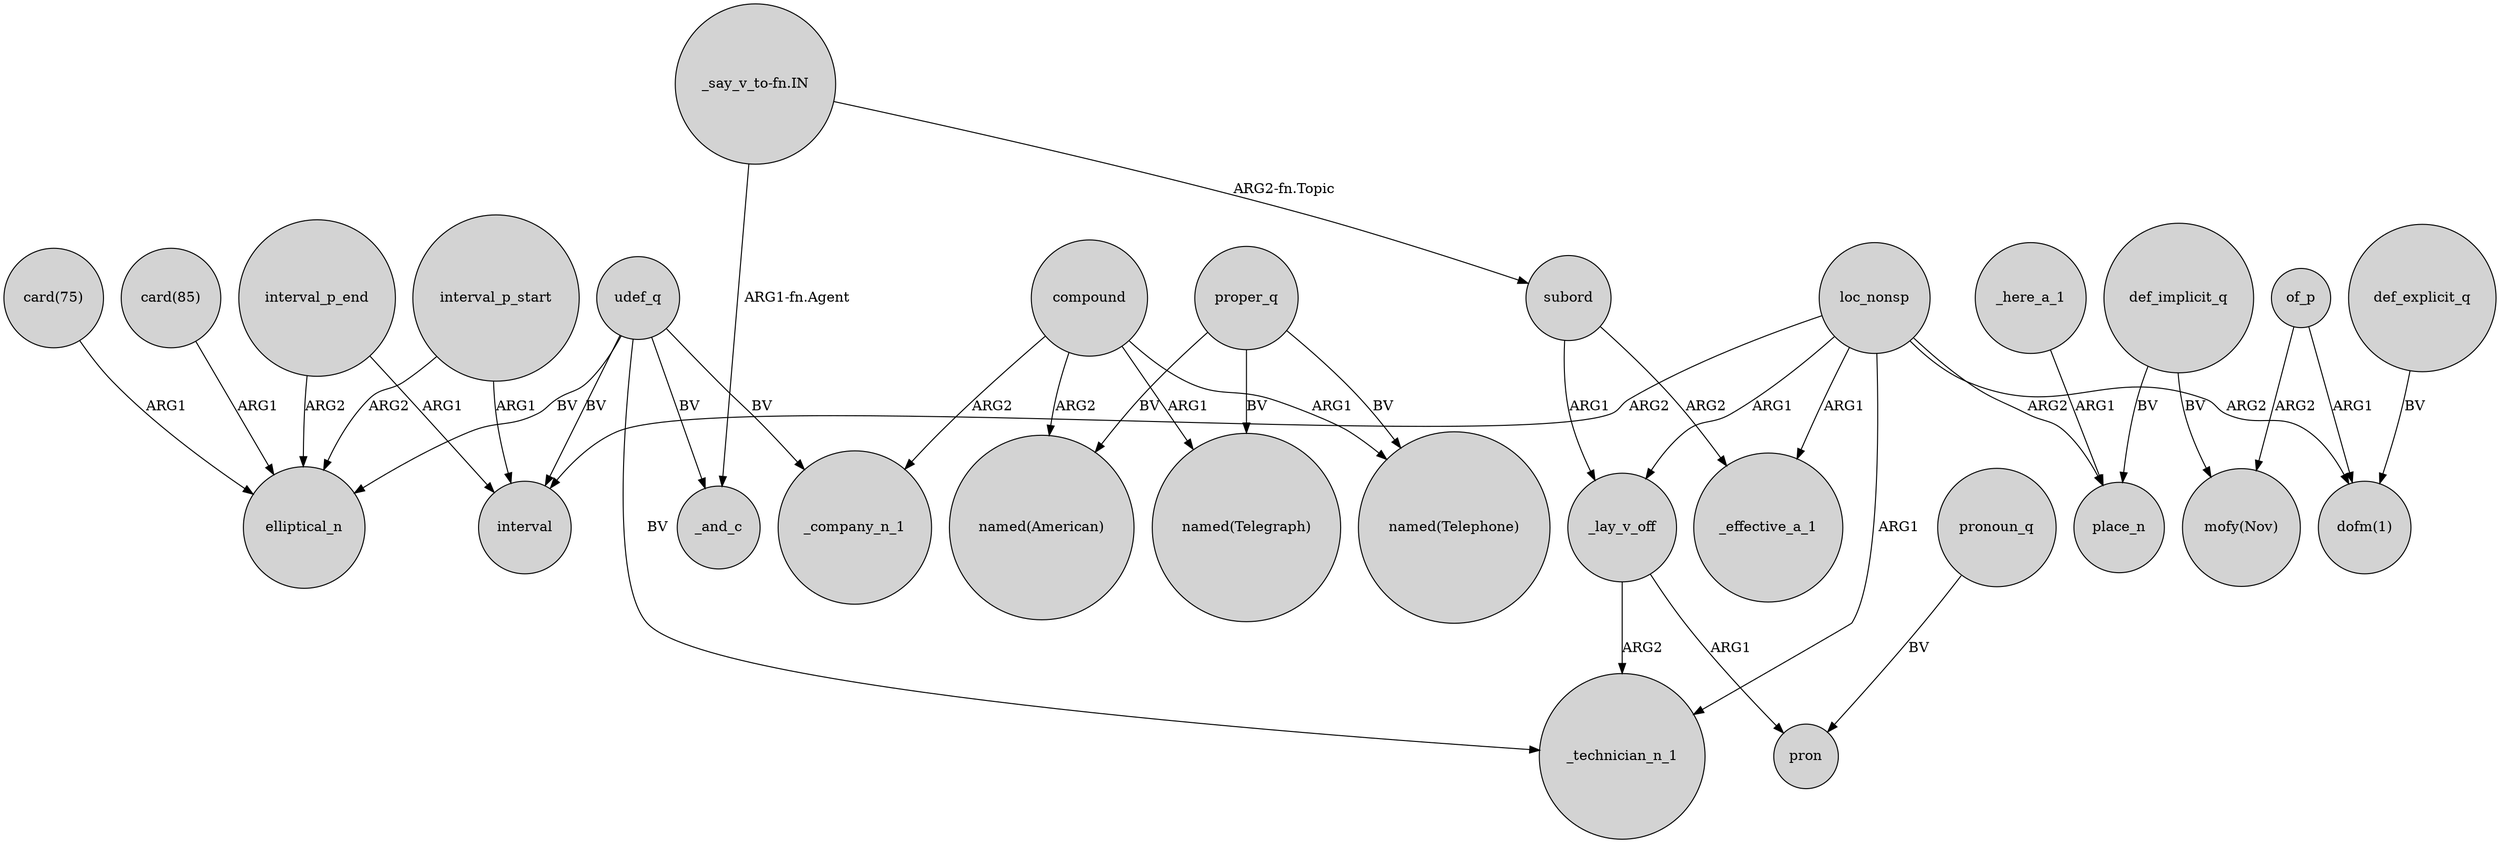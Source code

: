 digraph {
	node [shape=circle style=filled]
	subord -> _effective_a_1 [label=ARG2]
	loc_nonsp -> interval [label=ARG2]
	_here_a_1 -> place_n [label=ARG1]
	udef_q -> elliptical_n [label=BV]
	"_say_v_to-fn.IN" -> _and_c [label="ARG1-fn.Agent"]
	proper_q -> "named(American)" [label=BV]
	"card(75)" -> elliptical_n [label=ARG1]
	loc_nonsp -> "dofm(1)" [label=ARG2]
	compound -> _company_n_1 [label=ARG2]
	subord -> _lay_v_off [label=ARG1]
	interval_p_end -> elliptical_n [label=ARG2]
	compound -> "named(Telephone)" [label=ARG1]
	udef_q -> interval [label=BV]
	def_implicit_q -> place_n [label=BV]
	interval_p_start -> elliptical_n [label=ARG2]
	proper_q -> "named(Telegraph)" [label=BV]
	udef_q -> _technician_n_1 [label=BV]
	_lay_v_off -> pron [label=ARG1]
	compound -> "named(American)" [label=ARG2]
	compound -> "named(Telegraph)" [label=ARG1]
	loc_nonsp -> _lay_v_off [label=ARG1]
	pronoun_q -> pron [label=BV]
	_lay_v_off -> _technician_n_1 [label=ARG2]
	interval_p_start -> interval [label=ARG1]
	proper_q -> "named(Telephone)" [label=BV]
	def_explicit_q -> "dofm(1)" [label=BV]
	"_say_v_to-fn.IN" -> subord [label="ARG2-fn.Topic"]
	"card(85)" -> elliptical_n [label=ARG1]
	loc_nonsp -> _technician_n_1 [label=ARG1]
	interval_p_end -> interval [label=ARG1]
	loc_nonsp -> place_n [label=ARG2]
	of_p -> "mofy(Nov)" [label=ARG2]
	def_implicit_q -> "mofy(Nov)" [label=BV]
	udef_q -> _and_c [label=BV]
	udef_q -> _company_n_1 [label=BV]
	loc_nonsp -> _effective_a_1 [label=ARG1]
	of_p -> "dofm(1)" [label=ARG1]
}
